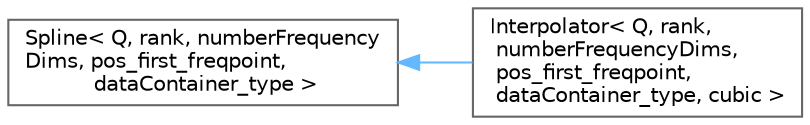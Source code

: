 digraph "Graphical Class Hierarchy"
{
 // INTERACTIVE_SVG=YES
 // LATEX_PDF_SIZE
  bgcolor="transparent";
  edge [fontname=Helvetica,fontsize=10,labelfontname=Helvetica,labelfontsize=10];
  node [fontname=Helvetica,fontsize=10,shape=box,height=0.2,width=0.4];
  rankdir="LR";
  Node0 [id="Node000000",label="Spline\< Q, rank, numberFrequency\lDims, pos_first_freqpoint,\l dataContainer_type \>",height=0.2,width=0.4,color="grey40", fillcolor="white", style="filled",URL="$d1/de6/classSpline.html",tooltip=" "];
  Node0 -> Node1 [id="edge39_Node000000_Node000001",dir="back",color="steelblue1",style="solid",tooltip=" "];
  Node1 [id="Node000001",label="Interpolator\< Q, rank,\l numberFrequencyDims,\l pos_first_freqpoint,\l dataContainer_type, cubic \>",height=0.2,width=0.4,color="grey40", fillcolor="white", style="filled",URL="$df/d39/classInterpolator_3_01Q_00_01rank_00_01numberFrequencyDims_00_01pos__first__freqpoint_00_01dataContainer__type_00_01cubic_01_4.html",tooltip=" "];
}

